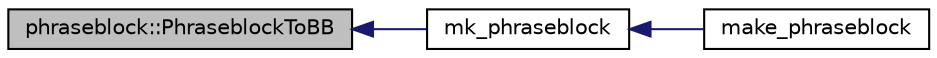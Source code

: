 digraph G
{
  edge [fontname="Helvetica",fontsize="10",labelfontname="Helvetica",labelfontsize="10"];
  node [fontname="Helvetica",fontsize="10",shape=record];
  rankdir=LR;
  Node1 [label="phraseblock::PhraseblockToBB",height=0.2,width=0.4,color="black", fillcolor="grey75", style="filled" fontcolor="black"];
  Node1 -> Node2 [dir=back,color="midnightblue",fontsize="10",style="solid"];
  Node2 [label="mk_phraseblock",height=0.2,width=0.4,color="black", fillcolor="white", style="filled",URL="$make__phraseblock_8cpp.html#ac72dbca1136ae6ee5ad7d722fa23f3f9"];
  Node2 -> Node3 [dir=back,color="midnightblue",fontsize="10",style="solid"];
  Node3 [label="make_phraseblock",height=0.2,width=0.4,color="black", fillcolor="white", style="filled",URL="$make__phraseblock_8cpp.html#af5aea5750e9482dfe18f886b91b680b4"];
}
